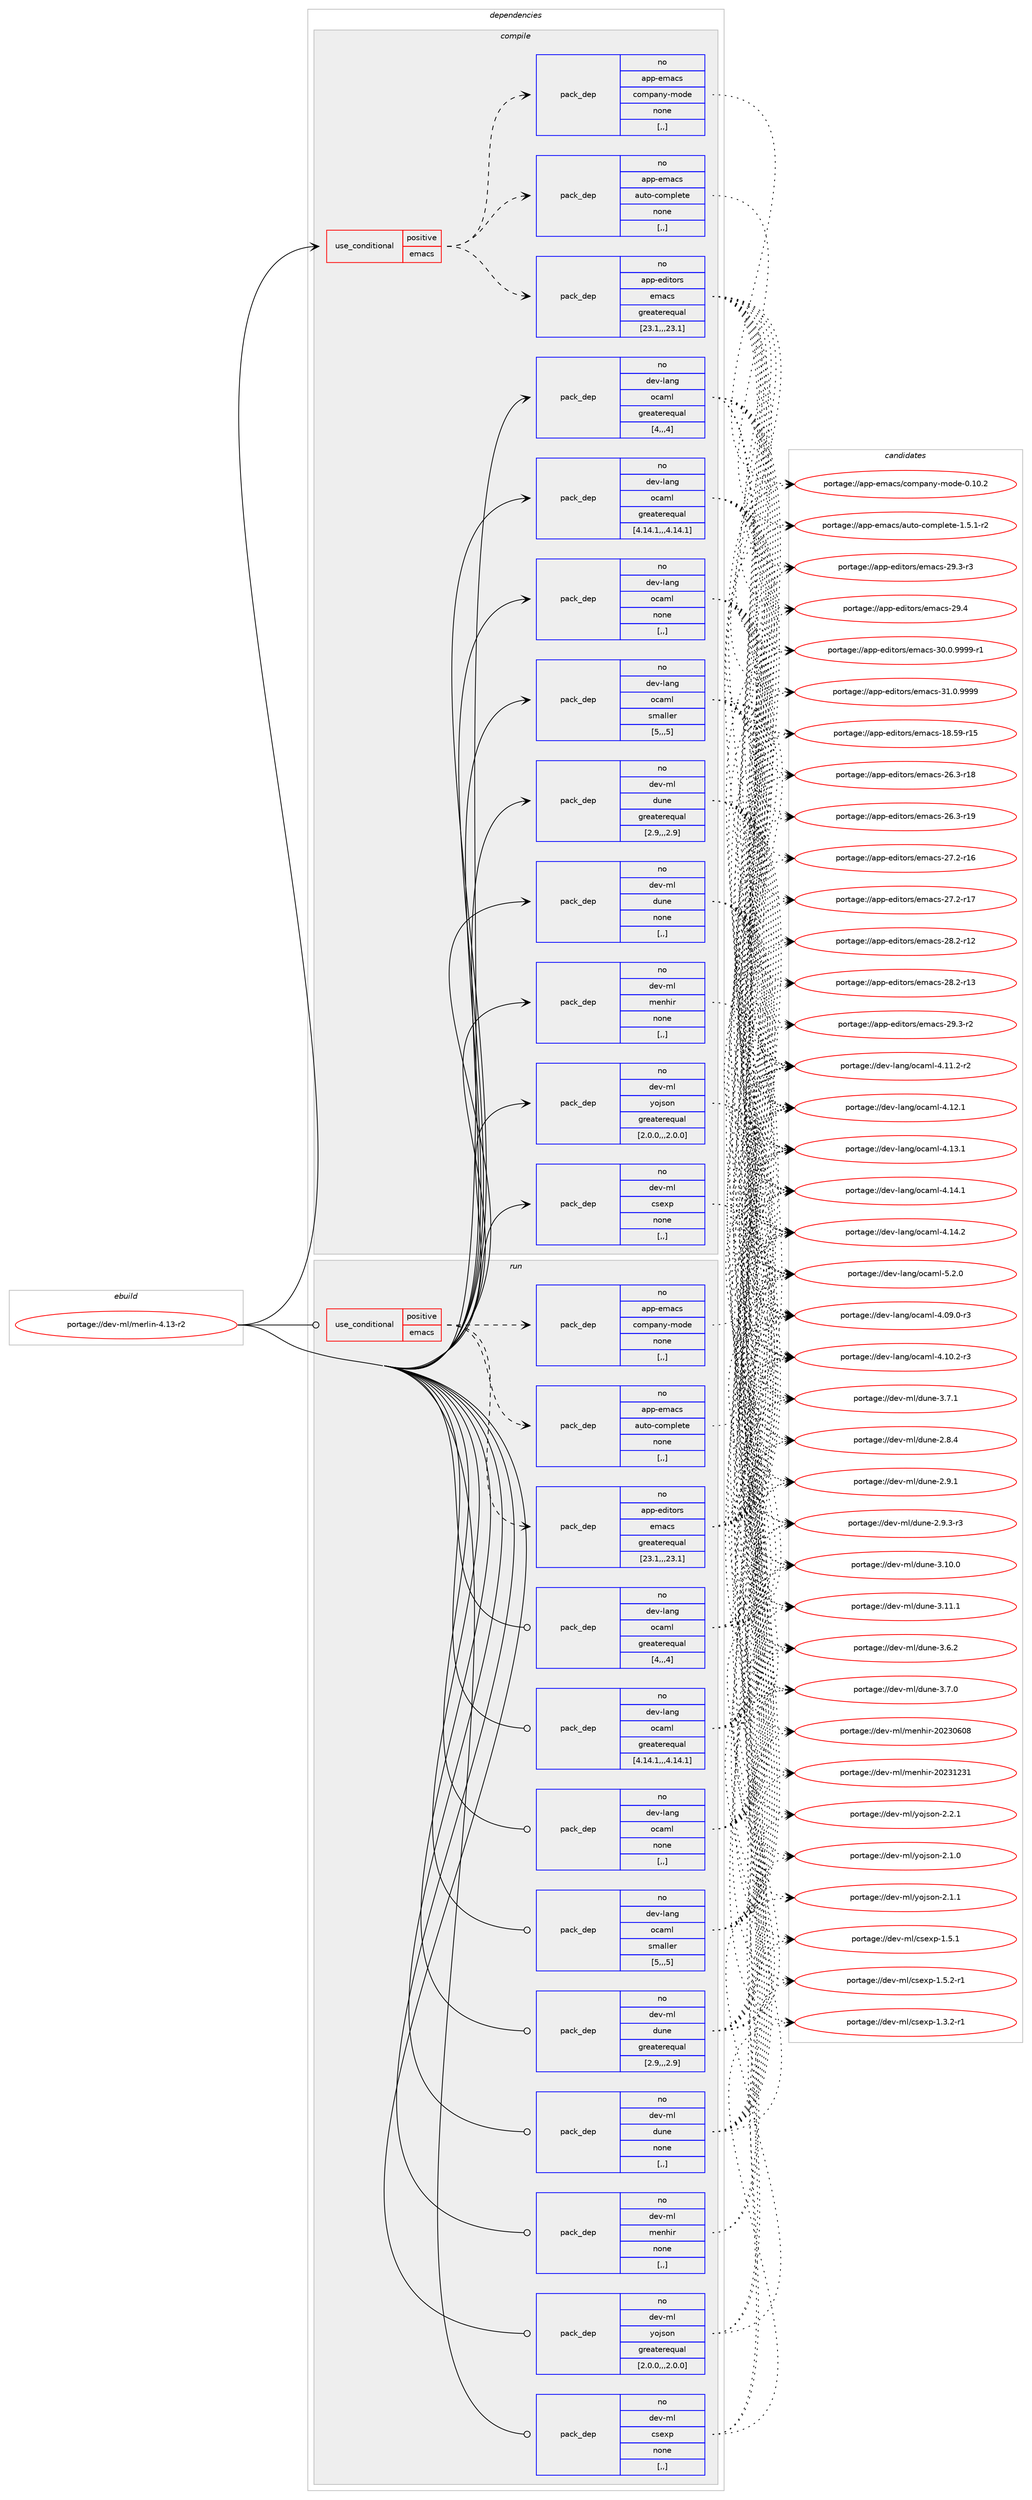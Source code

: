 digraph prolog {

# *************
# Graph options
# *************

newrank=true;
concentrate=true;
compound=true;
graph [rankdir=LR,fontname=Helvetica,fontsize=10,ranksep=1.5];#, ranksep=2.5, nodesep=0.2];
edge  [arrowhead=vee];
node  [fontname=Helvetica,fontsize=10];

# **********
# The ebuild
# **********

subgraph cluster_leftcol {
color=gray;
rank=same;
label=<<i>ebuild</i>>;
id [label="portage://dev-ml/merlin-4.13-r2", color=red, width=4, href="../dev-ml/merlin-4.13-r2.svg"];
}

# ****************
# The dependencies
# ****************

subgraph cluster_midcol {
color=gray;
label=<<i>dependencies</i>>;
subgraph cluster_compile {
fillcolor="#eeeeee";
style=filled;
label=<<i>compile</i>>;
subgraph cond28823 {
dependency117676 [label=<<TABLE BORDER="0" CELLBORDER="1" CELLSPACING="0" CELLPADDING="4"><TR><TD ROWSPAN="3" CELLPADDING="10">use_conditional</TD></TR><TR><TD>positive</TD></TR><TR><TD>emacs</TD></TR></TABLE>>, shape=none, color=red];
subgraph pack87687 {
dependency117677 [label=<<TABLE BORDER="0" CELLBORDER="1" CELLSPACING="0" CELLPADDING="4" WIDTH="220"><TR><TD ROWSPAN="6" CELLPADDING="30">pack_dep</TD></TR><TR><TD WIDTH="110">no</TD></TR><TR><TD>app-editors</TD></TR><TR><TD>emacs</TD></TR><TR><TD>greaterequal</TD></TR><TR><TD>[23.1,,,23.1]</TD></TR></TABLE>>, shape=none, color=blue];
}
dependency117676:e -> dependency117677:w [weight=20,style="dashed",arrowhead="vee"];
subgraph pack87688 {
dependency117678 [label=<<TABLE BORDER="0" CELLBORDER="1" CELLSPACING="0" CELLPADDING="4" WIDTH="220"><TR><TD ROWSPAN="6" CELLPADDING="30">pack_dep</TD></TR><TR><TD WIDTH="110">no</TD></TR><TR><TD>app-emacs</TD></TR><TR><TD>auto-complete</TD></TR><TR><TD>none</TD></TR><TR><TD>[,,]</TD></TR></TABLE>>, shape=none, color=blue];
}
dependency117676:e -> dependency117678:w [weight=20,style="dashed",arrowhead="vee"];
subgraph pack87689 {
dependency117679 [label=<<TABLE BORDER="0" CELLBORDER="1" CELLSPACING="0" CELLPADDING="4" WIDTH="220"><TR><TD ROWSPAN="6" CELLPADDING="30">pack_dep</TD></TR><TR><TD WIDTH="110">no</TD></TR><TR><TD>app-emacs</TD></TR><TR><TD>company-mode</TD></TR><TR><TD>none</TD></TR><TR><TD>[,,]</TD></TR></TABLE>>, shape=none, color=blue];
}
dependency117676:e -> dependency117679:w [weight=20,style="dashed",arrowhead="vee"];
}
id:e -> dependency117676:w [weight=20,style="solid",arrowhead="vee"];
subgraph pack87690 {
dependency117680 [label=<<TABLE BORDER="0" CELLBORDER="1" CELLSPACING="0" CELLPADDING="4" WIDTH="220"><TR><TD ROWSPAN="6" CELLPADDING="30">pack_dep</TD></TR><TR><TD WIDTH="110">no</TD></TR><TR><TD>dev-lang</TD></TR><TR><TD>ocaml</TD></TR><TR><TD>greaterequal</TD></TR><TR><TD>[4,,,4]</TD></TR></TABLE>>, shape=none, color=blue];
}
id:e -> dependency117680:w [weight=20,style="solid",arrowhead="vee"];
subgraph pack87691 {
dependency117681 [label=<<TABLE BORDER="0" CELLBORDER="1" CELLSPACING="0" CELLPADDING="4" WIDTH="220"><TR><TD ROWSPAN="6" CELLPADDING="30">pack_dep</TD></TR><TR><TD WIDTH="110">no</TD></TR><TR><TD>dev-lang</TD></TR><TR><TD>ocaml</TD></TR><TR><TD>greaterequal</TD></TR><TR><TD>[4.14.1,,,4.14.1]</TD></TR></TABLE>>, shape=none, color=blue];
}
id:e -> dependency117681:w [weight=20,style="solid",arrowhead="vee"];
subgraph pack87692 {
dependency117682 [label=<<TABLE BORDER="0" CELLBORDER="1" CELLSPACING="0" CELLPADDING="4" WIDTH="220"><TR><TD ROWSPAN="6" CELLPADDING="30">pack_dep</TD></TR><TR><TD WIDTH="110">no</TD></TR><TR><TD>dev-lang</TD></TR><TR><TD>ocaml</TD></TR><TR><TD>none</TD></TR><TR><TD>[,,]</TD></TR></TABLE>>, shape=none, color=blue];
}
id:e -> dependency117682:w [weight=20,style="solid",arrowhead="vee"];
subgraph pack87693 {
dependency117683 [label=<<TABLE BORDER="0" CELLBORDER="1" CELLSPACING="0" CELLPADDING="4" WIDTH="220"><TR><TD ROWSPAN="6" CELLPADDING="30">pack_dep</TD></TR><TR><TD WIDTH="110">no</TD></TR><TR><TD>dev-lang</TD></TR><TR><TD>ocaml</TD></TR><TR><TD>smaller</TD></TR><TR><TD>[5,,,5]</TD></TR></TABLE>>, shape=none, color=blue];
}
id:e -> dependency117683:w [weight=20,style="solid",arrowhead="vee"];
subgraph pack87694 {
dependency117684 [label=<<TABLE BORDER="0" CELLBORDER="1" CELLSPACING="0" CELLPADDING="4" WIDTH="220"><TR><TD ROWSPAN="6" CELLPADDING="30">pack_dep</TD></TR><TR><TD WIDTH="110">no</TD></TR><TR><TD>dev-ml</TD></TR><TR><TD>csexp</TD></TR><TR><TD>none</TD></TR><TR><TD>[,,]</TD></TR></TABLE>>, shape=none, color=blue];
}
id:e -> dependency117684:w [weight=20,style="solid",arrowhead="vee"];
subgraph pack87695 {
dependency117685 [label=<<TABLE BORDER="0" CELLBORDER="1" CELLSPACING="0" CELLPADDING="4" WIDTH="220"><TR><TD ROWSPAN="6" CELLPADDING="30">pack_dep</TD></TR><TR><TD WIDTH="110">no</TD></TR><TR><TD>dev-ml</TD></TR><TR><TD>dune</TD></TR><TR><TD>greaterequal</TD></TR><TR><TD>[2.9,,,2.9]</TD></TR></TABLE>>, shape=none, color=blue];
}
id:e -> dependency117685:w [weight=20,style="solid",arrowhead="vee"];
subgraph pack87696 {
dependency117686 [label=<<TABLE BORDER="0" CELLBORDER="1" CELLSPACING="0" CELLPADDING="4" WIDTH="220"><TR><TD ROWSPAN="6" CELLPADDING="30">pack_dep</TD></TR><TR><TD WIDTH="110">no</TD></TR><TR><TD>dev-ml</TD></TR><TR><TD>dune</TD></TR><TR><TD>none</TD></TR><TR><TD>[,,]</TD></TR></TABLE>>, shape=none, color=blue];
}
id:e -> dependency117686:w [weight=20,style="solid",arrowhead="vee"];
subgraph pack87697 {
dependency117687 [label=<<TABLE BORDER="0" CELLBORDER="1" CELLSPACING="0" CELLPADDING="4" WIDTH="220"><TR><TD ROWSPAN="6" CELLPADDING="30">pack_dep</TD></TR><TR><TD WIDTH="110">no</TD></TR><TR><TD>dev-ml</TD></TR><TR><TD>menhir</TD></TR><TR><TD>none</TD></TR><TR><TD>[,,]</TD></TR></TABLE>>, shape=none, color=blue];
}
id:e -> dependency117687:w [weight=20,style="solid",arrowhead="vee"];
subgraph pack87698 {
dependency117688 [label=<<TABLE BORDER="0" CELLBORDER="1" CELLSPACING="0" CELLPADDING="4" WIDTH="220"><TR><TD ROWSPAN="6" CELLPADDING="30">pack_dep</TD></TR><TR><TD WIDTH="110">no</TD></TR><TR><TD>dev-ml</TD></TR><TR><TD>yojson</TD></TR><TR><TD>greaterequal</TD></TR><TR><TD>[2.0.0,,,2.0.0]</TD></TR></TABLE>>, shape=none, color=blue];
}
id:e -> dependency117688:w [weight=20,style="solid",arrowhead="vee"];
}
subgraph cluster_compileandrun {
fillcolor="#eeeeee";
style=filled;
label=<<i>compile and run</i>>;
}
subgraph cluster_run {
fillcolor="#eeeeee";
style=filled;
label=<<i>run</i>>;
subgraph cond28824 {
dependency117689 [label=<<TABLE BORDER="0" CELLBORDER="1" CELLSPACING="0" CELLPADDING="4"><TR><TD ROWSPAN="3" CELLPADDING="10">use_conditional</TD></TR><TR><TD>positive</TD></TR><TR><TD>emacs</TD></TR></TABLE>>, shape=none, color=red];
subgraph pack87699 {
dependency117690 [label=<<TABLE BORDER="0" CELLBORDER="1" CELLSPACING="0" CELLPADDING="4" WIDTH="220"><TR><TD ROWSPAN="6" CELLPADDING="30">pack_dep</TD></TR><TR><TD WIDTH="110">no</TD></TR><TR><TD>app-editors</TD></TR><TR><TD>emacs</TD></TR><TR><TD>greaterequal</TD></TR><TR><TD>[23.1,,,23.1]</TD></TR></TABLE>>, shape=none, color=blue];
}
dependency117689:e -> dependency117690:w [weight=20,style="dashed",arrowhead="vee"];
subgraph pack87700 {
dependency117691 [label=<<TABLE BORDER="0" CELLBORDER="1" CELLSPACING="0" CELLPADDING="4" WIDTH="220"><TR><TD ROWSPAN="6" CELLPADDING="30">pack_dep</TD></TR><TR><TD WIDTH="110">no</TD></TR><TR><TD>app-emacs</TD></TR><TR><TD>auto-complete</TD></TR><TR><TD>none</TD></TR><TR><TD>[,,]</TD></TR></TABLE>>, shape=none, color=blue];
}
dependency117689:e -> dependency117691:w [weight=20,style="dashed",arrowhead="vee"];
subgraph pack87701 {
dependency117692 [label=<<TABLE BORDER="0" CELLBORDER="1" CELLSPACING="0" CELLPADDING="4" WIDTH="220"><TR><TD ROWSPAN="6" CELLPADDING="30">pack_dep</TD></TR><TR><TD WIDTH="110">no</TD></TR><TR><TD>app-emacs</TD></TR><TR><TD>company-mode</TD></TR><TR><TD>none</TD></TR><TR><TD>[,,]</TD></TR></TABLE>>, shape=none, color=blue];
}
dependency117689:e -> dependency117692:w [weight=20,style="dashed",arrowhead="vee"];
}
id:e -> dependency117689:w [weight=20,style="solid",arrowhead="odot"];
subgraph pack87702 {
dependency117693 [label=<<TABLE BORDER="0" CELLBORDER="1" CELLSPACING="0" CELLPADDING="4" WIDTH="220"><TR><TD ROWSPAN="6" CELLPADDING="30">pack_dep</TD></TR><TR><TD WIDTH="110">no</TD></TR><TR><TD>dev-lang</TD></TR><TR><TD>ocaml</TD></TR><TR><TD>greaterequal</TD></TR><TR><TD>[4,,,4]</TD></TR></TABLE>>, shape=none, color=blue];
}
id:e -> dependency117693:w [weight=20,style="solid",arrowhead="odot"];
subgraph pack87703 {
dependency117694 [label=<<TABLE BORDER="0" CELLBORDER="1" CELLSPACING="0" CELLPADDING="4" WIDTH="220"><TR><TD ROWSPAN="6" CELLPADDING="30">pack_dep</TD></TR><TR><TD WIDTH="110">no</TD></TR><TR><TD>dev-lang</TD></TR><TR><TD>ocaml</TD></TR><TR><TD>greaterequal</TD></TR><TR><TD>[4.14.1,,,4.14.1]</TD></TR></TABLE>>, shape=none, color=blue];
}
id:e -> dependency117694:w [weight=20,style="solid",arrowhead="odot"];
subgraph pack87704 {
dependency117695 [label=<<TABLE BORDER="0" CELLBORDER="1" CELLSPACING="0" CELLPADDING="4" WIDTH="220"><TR><TD ROWSPAN="6" CELLPADDING="30">pack_dep</TD></TR><TR><TD WIDTH="110">no</TD></TR><TR><TD>dev-lang</TD></TR><TR><TD>ocaml</TD></TR><TR><TD>none</TD></TR><TR><TD>[,,]</TD></TR></TABLE>>, shape=none, color=blue];
}
id:e -> dependency117695:w [weight=20,style="solid",arrowhead="odot"];
subgraph pack87705 {
dependency117696 [label=<<TABLE BORDER="0" CELLBORDER="1" CELLSPACING="0" CELLPADDING="4" WIDTH="220"><TR><TD ROWSPAN="6" CELLPADDING="30">pack_dep</TD></TR><TR><TD WIDTH="110">no</TD></TR><TR><TD>dev-lang</TD></TR><TR><TD>ocaml</TD></TR><TR><TD>smaller</TD></TR><TR><TD>[5,,,5]</TD></TR></TABLE>>, shape=none, color=blue];
}
id:e -> dependency117696:w [weight=20,style="solid",arrowhead="odot"];
subgraph pack87706 {
dependency117697 [label=<<TABLE BORDER="0" CELLBORDER="1" CELLSPACING="0" CELLPADDING="4" WIDTH="220"><TR><TD ROWSPAN="6" CELLPADDING="30">pack_dep</TD></TR><TR><TD WIDTH="110">no</TD></TR><TR><TD>dev-ml</TD></TR><TR><TD>csexp</TD></TR><TR><TD>none</TD></TR><TR><TD>[,,]</TD></TR></TABLE>>, shape=none, color=blue];
}
id:e -> dependency117697:w [weight=20,style="solid",arrowhead="odot"];
subgraph pack87707 {
dependency117698 [label=<<TABLE BORDER="0" CELLBORDER="1" CELLSPACING="0" CELLPADDING="4" WIDTH="220"><TR><TD ROWSPAN="6" CELLPADDING="30">pack_dep</TD></TR><TR><TD WIDTH="110">no</TD></TR><TR><TD>dev-ml</TD></TR><TR><TD>dune</TD></TR><TR><TD>greaterequal</TD></TR><TR><TD>[2.9,,,2.9]</TD></TR></TABLE>>, shape=none, color=blue];
}
id:e -> dependency117698:w [weight=20,style="solid",arrowhead="odot"];
subgraph pack87708 {
dependency117699 [label=<<TABLE BORDER="0" CELLBORDER="1" CELLSPACING="0" CELLPADDING="4" WIDTH="220"><TR><TD ROWSPAN="6" CELLPADDING="30">pack_dep</TD></TR><TR><TD WIDTH="110">no</TD></TR><TR><TD>dev-ml</TD></TR><TR><TD>dune</TD></TR><TR><TD>none</TD></TR><TR><TD>[,,]</TD></TR></TABLE>>, shape=none, color=blue];
}
id:e -> dependency117699:w [weight=20,style="solid",arrowhead="odot"];
subgraph pack87709 {
dependency117700 [label=<<TABLE BORDER="0" CELLBORDER="1" CELLSPACING="0" CELLPADDING="4" WIDTH="220"><TR><TD ROWSPAN="6" CELLPADDING="30">pack_dep</TD></TR><TR><TD WIDTH="110">no</TD></TR><TR><TD>dev-ml</TD></TR><TR><TD>menhir</TD></TR><TR><TD>none</TD></TR><TR><TD>[,,]</TD></TR></TABLE>>, shape=none, color=blue];
}
id:e -> dependency117700:w [weight=20,style="solid",arrowhead="odot"];
subgraph pack87710 {
dependency117701 [label=<<TABLE BORDER="0" CELLBORDER="1" CELLSPACING="0" CELLPADDING="4" WIDTH="220"><TR><TD ROWSPAN="6" CELLPADDING="30">pack_dep</TD></TR><TR><TD WIDTH="110">no</TD></TR><TR><TD>dev-ml</TD></TR><TR><TD>yojson</TD></TR><TR><TD>greaterequal</TD></TR><TR><TD>[2.0.0,,,2.0.0]</TD></TR></TABLE>>, shape=none, color=blue];
}
id:e -> dependency117701:w [weight=20,style="solid",arrowhead="odot"];
}
}

# **************
# The candidates
# **************

subgraph cluster_choices {
rank=same;
color=gray;
label=<<i>candidates</i>>;

subgraph choice87687 {
color=black;
nodesep=1;
choice9711211245101100105116111114115471011099799115454956465357451144953 [label="portage://app-editors/emacs-18.59-r15", color=red, width=4,href="../app-editors/emacs-18.59-r15.svg"];
choice97112112451011001051161111141154710110997991154550544651451144956 [label="portage://app-editors/emacs-26.3-r18", color=red, width=4,href="../app-editors/emacs-26.3-r18.svg"];
choice97112112451011001051161111141154710110997991154550544651451144957 [label="portage://app-editors/emacs-26.3-r19", color=red, width=4,href="../app-editors/emacs-26.3-r19.svg"];
choice97112112451011001051161111141154710110997991154550554650451144954 [label="portage://app-editors/emacs-27.2-r16", color=red, width=4,href="../app-editors/emacs-27.2-r16.svg"];
choice97112112451011001051161111141154710110997991154550554650451144955 [label="portage://app-editors/emacs-27.2-r17", color=red, width=4,href="../app-editors/emacs-27.2-r17.svg"];
choice97112112451011001051161111141154710110997991154550564650451144950 [label="portage://app-editors/emacs-28.2-r12", color=red, width=4,href="../app-editors/emacs-28.2-r12.svg"];
choice97112112451011001051161111141154710110997991154550564650451144951 [label="portage://app-editors/emacs-28.2-r13", color=red, width=4,href="../app-editors/emacs-28.2-r13.svg"];
choice971121124510110010511611111411547101109979911545505746514511450 [label="portage://app-editors/emacs-29.3-r2", color=red, width=4,href="../app-editors/emacs-29.3-r2.svg"];
choice971121124510110010511611111411547101109979911545505746514511451 [label="portage://app-editors/emacs-29.3-r3", color=red, width=4,href="../app-editors/emacs-29.3-r3.svg"];
choice97112112451011001051161111141154710110997991154550574652 [label="portage://app-editors/emacs-29.4", color=red, width=4,href="../app-editors/emacs-29.4.svg"];
choice9711211245101100105116111114115471011099799115455148464846575757574511449 [label="portage://app-editors/emacs-30.0.9999-r1", color=red, width=4,href="../app-editors/emacs-30.0.9999-r1.svg"];
choice971121124510110010511611111411547101109979911545514946484657575757 [label="portage://app-editors/emacs-31.0.9999", color=red, width=4,href="../app-editors/emacs-31.0.9999.svg"];
dependency117677:e -> choice9711211245101100105116111114115471011099799115454956465357451144953:w [style=dotted,weight="100"];
dependency117677:e -> choice97112112451011001051161111141154710110997991154550544651451144956:w [style=dotted,weight="100"];
dependency117677:e -> choice97112112451011001051161111141154710110997991154550544651451144957:w [style=dotted,weight="100"];
dependency117677:e -> choice97112112451011001051161111141154710110997991154550554650451144954:w [style=dotted,weight="100"];
dependency117677:e -> choice97112112451011001051161111141154710110997991154550554650451144955:w [style=dotted,weight="100"];
dependency117677:e -> choice97112112451011001051161111141154710110997991154550564650451144950:w [style=dotted,weight="100"];
dependency117677:e -> choice97112112451011001051161111141154710110997991154550564650451144951:w [style=dotted,weight="100"];
dependency117677:e -> choice971121124510110010511611111411547101109979911545505746514511450:w [style=dotted,weight="100"];
dependency117677:e -> choice971121124510110010511611111411547101109979911545505746514511451:w [style=dotted,weight="100"];
dependency117677:e -> choice97112112451011001051161111141154710110997991154550574652:w [style=dotted,weight="100"];
dependency117677:e -> choice9711211245101100105116111114115471011099799115455148464846575757574511449:w [style=dotted,weight="100"];
dependency117677:e -> choice971121124510110010511611111411547101109979911545514946484657575757:w [style=dotted,weight="100"];
}
subgraph choice87688 {
color=black;
nodesep=1;
choice97112112451011099799115479711711611145991111091121081011161014549465346494511450 [label="portage://app-emacs/auto-complete-1.5.1-r2", color=red, width=4,href="../app-emacs/auto-complete-1.5.1-r2.svg"];
dependency117678:e -> choice97112112451011099799115479711711611145991111091121081011161014549465346494511450:w [style=dotted,weight="100"];
}
subgraph choice87689 {
color=black;
nodesep=1;
choice971121124510110997991154799111109112971101214510911110010145484649484650 [label="portage://app-emacs/company-mode-0.10.2", color=red, width=4,href="../app-emacs/company-mode-0.10.2.svg"];
dependency117679:e -> choice971121124510110997991154799111109112971101214510911110010145484649484650:w [style=dotted,weight="100"];
}
subgraph choice87690 {
color=black;
nodesep=1;
choice1001011184510897110103471119997109108455246485746484511451 [label="portage://dev-lang/ocaml-4.09.0-r3", color=red, width=4,href="../dev-lang/ocaml-4.09.0-r3.svg"];
choice1001011184510897110103471119997109108455246494846504511451 [label="portage://dev-lang/ocaml-4.10.2-r3", color=red, width=4,href="../dev-lang/ocaml-4.10.2-r3.svg"];
choice1001011184510897110103471119997109108455246494946504511450 [label="portage://dev-lang/ocaml-4.11.2-r2", color=red, width=4,href="../dev-lang/ocaml-4.11.2-r2.svg"];
choice100101118451089711010347111999710910845524649504649 [label="portage://dev-lang/ocaml-4.12.1", color=red, width=4,href="../dev-lang/ocaml-4.12.1.svg"];
choice100101118451089711010347111999710910845524649514649 [label="portage://dev-lang/ocaml-4.13.1", color=red, width=4,href="../dev-lang/ocaml-4.13.1.svg"];
choice100101118451089711010347111999710910845524649524649 [label="portage://dev-lang/ocaml-4.14.1", color=red, width=4,href="../dev-lang/ocaml-4.14.1.svg"];
choice100101118451089711010347111999710910845524649524650 [label="portage://dev-lang/ocaml-4.14.2", color=red, width=4,href="../dev-lang/ocaml-4.14.2.svg"];
choice1001011184510897110103471119997109108455346504648 [label="portage://dev-lang/ocaml-5.2.0", color=red, width=4,href="../dev-lang/ocaml-5.2.0.svg"];
dependency117680:e -> choice1001011184510897110103471119997109108455246485746484511451:w [style=dotted,weight="100"];
dependency117680:e -> choice1001011184510897110103471119997109108455246494846504511451:w [style=dotted,weight="100"];
dependency117680:e -> choice1001011184510897110103471119997109108455246494946504511450:w [style=dotted,weight="100"];
dependency117680:e -> choice100101118451089711010347111999710910845524649504649:w [style=dotted,weight="100"];
dependency117680:e -> choice100101118451089711010347111999710910845524649514649:w [style=dotted,weight="100"];
dependency117680:e -> choice100101118451089711010347111999710910845524649524649:w [style=dotted,weight="100"];
dependency117680:e -> choice100101118451089711010347111999710910845524649524650:w [style=dotted,weight="100"];
dependency117680:e -> choice1001011184510897110103471119997109108455346504648:w [style=dotted,weight="100"];
}
subgraph choice87691 {
color=black;
nodesep=1;
choice1001011184510897110103471119997109108455246485746484511451 [label="portage://dev-lang/ocaml-4.09.0-r3", color=red, width=4,href="../dev-lang/ocaml-4.09.0-r3.svg"];
choice1001011184510897110103471119997109108455246494846504511451 [label="portage://dev-lang/ocaml-4.10.2-r3", color=red, width=4,href="../dev-lang/ocaml-4.10.2-r3.svg"];
choice1001011184510897110103471119997109108455246494946504511450 [label="portage://dev-lang/ocaml-4.11.2-r2", color=red, width=4,href="../dev-lang/ocaml-4.11.2-r2.svg"];
choice100101118451089711010347111999710910845524649504649 [label="portage://dev-lang/ocaml-4.12.1", color=red, width=4,href="../dev-lang/ocaml-4.12.1.svg"];
choice100101118451089711010347111999710910845524649514649 [label="portage://dev-lang/ocaml-4.13.1", color=red, width=4,href="../dev-lang/ocaml-4.13.1.svg"];
choice100101118451089711010347111999710910845524649524649 [label="portage://dev-lang/ocaml-4.14.1", color=red, width=4,href="../dev-lang/ocaml-4.14.1.svg"];
choice100101118451089711010347111999710910845524649524650 [label="portage://dev-lang/ocaml-4.14.2", color=red, width=4,href="../dev-lang/ocaml-4.14.2.svg"];
choice1001011184510897110103471119997109108455346504648 [label="portage://dev-lang/ocaml-5.2.0", color=red, width=4,href="../dev-lang/ocaml-5.2.0.svg"];
dependency117681:e -> choice1001011184510897110103471119997109108455246485746484511451:w [style=dotted,weight="100"];
dependency117681:e -> choice1001011184510897110103471119997109108455246494846504511451:w [style=dotted,weight="100"];
dependency117681:e -> choice1001011184510897110103471119997109108455246494946504511450:w [style=dotted,weight="100"];
dependency117681:e -> choice100101118451089711010347111999710910845524649504649:w [style=dotted,weight="100"];
dependency117681:e -> choice100101118451089711010347111999710910845524649514649:w [style=dotted,weight="100"];
dependency117681:e -> choice100101118451089711010347111999710910845524649524649:w [style=dotted,weight="100"];
dependency117681:e -> choice100101118451089711010347111999710910845524649524650:w [style=dotted,weight="100"];
dependency117681:e -> choice1001011184510897110103471119997109108455346504648:w [style=dotted,weight="100"];
}
subgraph choice87692 {
color=black;
nodesep=1;
choice1001011184510897110103471119997109108455246485746484511451 [label="portage://dev-lang/ocaml-4.09.0-r3", color=red, width=4,href="../dev-lang/ocaml-4.09.0-r3.svg"];
choice1001011184510897110103471119997109108455246494846504511451 [label="portage://dev-lang/ocaml-4.10.2-r3", color=red, width=4,href="../dev-lang/ocaml-4.10.2-r3.svg"];
choice1001011184510897110103471119997109108455246494946504511450 [label="portage://dev-lang/ocaml-4.11.2-r2", color=red, width=4,href="../dev-lang/ocaml-4.11.2-r2.svg"];
choice100101118451089711010347111999710910845524649504649 [label="portage://dev-lang/ocaml-4.12.1", color=red, width=4,href="../dev-lang/ocaml-4.12.1.svg"];
choice100101118451089711010347111999710910845524649514649 [label="portage://dev-lang/ocaml-4.13.1", color=red, width=4,href="../dev-lang/ocaml-4.13.1.svg"];
choice100101118451089711010347111999710910845524649524649 [label="portage://dev-lang/ocaml-4.14.1", color=red, width=4,href="../dev-lang/ocaml-4.14.1.svg"];
choice100101118451089711010347111999710910845524649524650 [label="portage://dev-lang/ocaml-4.14.2", color=red, width=4,href="../dev-lang/ocaml-4.14.2.svg"];
choice1001011184510897110103471119997109108455346504648 [label="portage://dev-lang/ocaml-5.2.0", color=red, width=4,href="../dev-lang/ocaml-5.2.0.svg"];
dependency117682:e -> choice1001011184510897110103471119997109108455246485746484511451:w [style=dotted,weight="100"];
dependency117682:e -> choice1001011184510897110103471119997109108455246494846504511451:w [style=dotted,weight="100"];
dependency117682:e -> choice1001011184510897110103471119997109108455246494946504511450:w [style=dotted,weight="100"];
dependency117682:e -> choice100101118451089711010347111999710910845524649504649:w [style=dotted,weight="100"];
dependency117682:e -> choice100101118451089711010347111999710910845524649514649:w [style=dotted,weight="100"];
dependency117682:e -> choice100101118451089711010347111999710910845524649524649:w [style=dotted,weight="100"];
dependency117682:e -> choice100101118451089711010347111999710910845524649524650:w [style=dotted,weight="100"];
dependency117682:e -> choice1001011184510897110103471119997109108455346504648:w [style=dotted,weight="100"];
}
subgraph choice87693 {
color=black;
nodesep=1;
choice1001011184510897110103471119997109108455246485746484511451 [label="portage://dev-lang/ocaml-4.09.0-r3", color=red, width=4,href="../dev-lang/ocaml-4.09.0-r3.svg"];
choice1001011184510897110103471119997109108455246494846504511451 [label="portage://dev-lang/ocaml-4.10.2-r3", color=red, width=4,href="../dev-lang/ocaml-4.10.2-r3.svg"];
choice1001011184510897110103471119997109108455246494946504511450 [label="portage://dev-lang/ocaml-4.11.2-r2", color=red, width=4,href="../dev-lang/ocaml-4.11.2-r2.svg"];
choice100101118451089711010347111999710910845524649504649 [label="portage://dev-lang/ocaml-4.12.1", color=red, width=4,href="../dev-lang/ocaml-4.12.1.svg"];
choice100101118451089711010347111999710910845524649514649 [label="portage://dev-lang/ocaml-4.13.1", color=red, width=4,href="../dev-lang/ocaml-4.13.1.svg"];
choice100101118451089711010347111999710910845524649524649 [label="portage://dev-lang/ocaml-4.14.1", color=red, width=4,href="../dev-lang/ocaml-4.14.1.svg"];
choice100101118451089711010347111999710910845524649524650 [label="portage://dev-lang/ocaml-4.14.2", color=red, width=4,href="../dev-lang/ocaml-4.14.2.svg"];
choice1001011184510897110103471119997109108455346504648 [label="portage://dev-lang/ocaml-5.2.0", color=red, width=4,href="../dev-lang/ocaml-5.2.0.svg"];
dependency117683:e -> choice1001011184510897110103471119997109108455246485746484511451:w [style=dotted,weight="100"];
dependency117683:e -> choice1001011184510897110103471119997109108455246494846504511451:w [style=dotted,weight="100"];
dependency117683:e -> choice1001011184510897110103471119997109108455246494946504511450:w [style=dotted,weight="100"];
dependency117683:e -> choice100101118451089711010347111999710910845524649504649:w [style=dotted,weight="100"];
dependency117683:e -> choice100101118451089711010347111999710910845524649514649:w [style=dotted,weight="100"];
dependency117683:e -> choice100101118451089711010347111999710910845524649524649:w [style=dotted,weight="100"];
dependency117683:e -> choice100101118451089711010347111999710910845524649524650:w [style=dotted,weight="100"];
dependency117683:e -> choice1001011184510897110103471119997109108455346504648:w [style=dotted,weight="100"];
}
subgraph choice87694 {
color=black;
nodesep=1;
choice1001011184510910847991151011201124549465146504511449 [label="portage://dev-ml/csexp-1.3.2-r1", color=red, width=4,href="../dev-ml/csexp-1.3.2-r1.svg"];
choice100101118451091084799115101120112454946534649 [label="portage://dev-ml/csexp-1.5.1", color=red, width=4,href="../dev-ml/csexp-1.5.1.svg"];
choice1001011184510910847991151011201124549465346504511449 [label="portage://dev-ml/csexp-1.5.2-r1", color=red, width=4,href="../dev-ml/csexp-1.5.2-r1.svg"];
dependency117684:e -> choice1001011184510910847991151011201124549465146504511449:w [style=dotted,weight="100"];
dependency117684:e -> choice100101118451091084799115101120112454946534649:w [style=dotted,weight="100"];
dependency117684:e -> choice1001011184510910847991151011201124549465346504511449:w [style=dotted,weight="100"];
}
subgraph choice87695 {
color=black;
nodesep=1;
choice1001011184510910847100117110101455046564652 [label="portage://dev-ml/dune-2.8.4", color=red, width=4,href="../dev-ml/dune-2.8.4.svg"];
choice1001011184510910847100117110101455046574649 [label="portage://dev-ml/dune-2.9.1", color=red, width=4,href="../dev-ml/dune-2.9.1.svg"];
choice10010111845109108471001171101014550465746514511451 [label="portage://dev-ml/dune-2.9.3-r3", color=red, width=4,href="../dev-ml/dune-2.9.3-r3.svg"];
choice100101118451091084710011711010145514649484648 [label="portage://dev-ml/dune-3.10.0", color=red, width=4,href="../dev-ml/dune-3.10.0.svg"];
choice100101118451091084710011711010145514649494649 [label="portage://dev-ml/dune-3.11.1", color=red, width=4,href="../dev-ml/dune-3.11.1.svg"];
choice1001011184510910847100117110101455146544650 [label="portage://dev-ml/dune-3.6.2", color=red, width=4,href="../dev-ml/dune-3.6.2.svg"];
choice1001011184510910847100117110101455146554648 [label="portage://dev-ml/dune-3.7.0", color=red, width=4,href="../dev-ml/dune-3.7.0.svg"];
choice1001011184510910847100117110101455146554649 [label="portage://dev-ml/dune-3.7.1", color=red, width=4,href="../dev-ml/dune-3.7.1.svg"];
dependency117685:e -> choice1001011184510910847100117110101455046564652:w [style=dotted,weight="100"];
dependency117685:e -> choice1001011184510910847100117110101455046574649:w [style=dotted,weight="100"];
dependency117685:e -> choice10010111845109108471001171101014550465746514511451:w [style=dotted,weight="100"];
dependency117685:e -> choice100101118451091084710011711010145514649484648:w [style=dotted,weight="100"];
dependency117685:e -> choice100101118451091084710011711010145514649494649:w [style=dotted,weight="100"];
dependency117685:e -> choice1001011184510910847100117110101455146544650:w [style=dotted,weight="100"];
dependency117685:e -> choice1001011184510910847100117110101455146554648:w [style=dotted,weight="100"];
dependency117685:e -> choice1001011184510910847100117110101455146554649:w [style=dotted,weight="100"];
}
subgraph choice87696 {
color=black;
nodesep=1;
choice1001011184510910847100117110101455046564652 [label="portage://dev-ml/dune-2.8.4", color=red, width=4,href="../dev-ml/dune-2.8.4.svg"];
choice1001011184510910847100117110101455046574649 [label="portage://dev-ml/dune-2.9.1", color=red, width=4,href="../dev-ml/dune-2.9.1.svg"];
choice10010111845109108471001171101014550465746514511451 [label="portage://dev-ml/dune-2.9.3-r3", color=red, width=4,href="../dev-ml/dune-2.9.3-r3.svg"];
choice100101118451091084710011711010145514649484648 [label="portage://dev-ml/dune-3.10.0", color=red, width=4,href="../dev-ml/dune-3.10.0.svg"];
choice100101118451091084710011711010145514649494649 [label="portage://dev-ml/dune-3.11.1", color=red, width=4,href="../dev-ml/dune-3.11.1.svg"];
choice1001011184510910847100117110101455146544650 [label="portage://dev-ml/dune-3.6.2", color=red, width=4,href="../dev-ml/dune-3.6.2.svg"];
choice1001011184510910847100117110101455146554648 [label="portage://dev-ml/dune-3.7.0", color=red, width=4,href="../dev-ml/dune-3.7.0.svg"];
choice1001011184510910847100117110101455146554649 [label="portage://dev-ml/dune-3.7.1", color=red, width=4,href="../dev-ml/dune-3.7.1.svg"];
dependency117686:e -> choice1001011184510910847100117110101455046564652:w [style=dotted,weight="100"];
dependency117686:e -> choice1001011184510910847100117110101455046574649:w [style=dotted,weight="100"];
dependency117686:e -> choice10010111845109108471001171101014550465746514511451:w [style=dotted,weight="100"];
dependency117686:e -> choice100101118451091084710011711010145514649484648:w [style=dotted,weight="100"];
dependency117686:e -> choice100101118451091084710011711010145514649494649:w [style=dotted,weight="100"];
dependency117686:e -> choice1001011184510910847100117110101455146544650:w [style=dotted,weight="100"];
dependency117686:e -> choice1001011184510910847100117110101455146554648:w [style=dotted,weight="100"];
dependency117686:e -> choice1001011184510910847100117110101455146554649:w [style=dotted,weight="100"];
}
subgraph choice87697 {
color=black;
nodesep=1;
choice1001011184510910847109101110104105114455048505148544856 [label="portage://dev-ml/menhir-20230608", color=red, width=4,href="../dev-ml/menhir-20230608.svg"];
choice1001011184510910847109101110104105114455048505149505149 [label="portage://dev-ml/menhir-20231231", color=red, width=4,href="../dev-ml/menhir-20231231.svg"];
dependency117687:e -> choice1001011184510910847109101110104105114455048505148544856:w [style=dotted,weight="100"];
dependency117687:e -> choice1001011184510910847109101110104105114455048505149505149:w [style=dotted,weight="100"];
}
subgraph choice87698 {
color=black;
nodesep=1;
choice1001011184510910847121111106115111110455046494648 [label="portage://dev-ml/yojson-2.1.0", color=red, width=4,href="../dev-ml/yojson-2.1.0.svg"];
choice1001011184510910847121111106115111110455046494649 [label="portage://dev-ml/yojson-2.1.1", color=red, width=4,href="../dev-ml/yojson-2.1.1.svg"];
choice1001011184510910847121111106115111110455046504649 [label="portage://dev-ml/yojson-2.2.1", color=red, width=4,href="../dev-ml/yojson-2.2.1.svg"];
dependency117688:e -> choice1001011184510910847121111106115111110455046494648:w [style=dotted,weight="100"];
dependency117688:e -> choice1001011184510910847121111106115111110455046494649:w [style=dotted,weight="100"];
dependency117688:e -> choice1001011184510910847121111106115111110455046504649:w [style=dotted,weight="100"];
}
subgraph choice87699 {
color=black;
nodesep=1;
choice9711211245101100105116111114115471011099799115454956465357451144953 [label="portage://app-editors/emacs-18.59-r15", color=red, width=4,href="../app-editors/emacs-18.59-r15.svg"];
choice97112112451011001051161111141154710110997991154550544651451144956 [label="portage://app-editors/emacs-26.3-r18", color=red, width=4,href="../app-editors/emacs-26.3-r18.svg"];
choice97112112451011001051161111141154710110997991154550544651451144957 [label="portage://app-editors/emacs-26.3-r19", color=red, width=4,href="../app-editors/emacs-26.3-r19.svg"];
choice97112112451011001051161111141154710110997991154550554650451144954 [label="portage://app-editors/emacs-27.2-r16", color=red, width=4,href="../app-editors/emacs-27.2-r16.svg"];
choice97112112451011001051161111141154710110997991154550554650451144955 [label="portage://app-editors/emacs-27.2-r17", color=red, width=4,href="../app-editors/emacs-27.2-r17.svg"];
choice97112112451011001051161111141154710110997991154550564650451144950 [label="portage://app-editors/emacs-28.2-r12", color=red, width=4,href="../app-editors/emacs-28.2-r12.svg"];
choice97112112451011001051161111141154710110997991154550564650451144951 [label="portage://app-editors/emacs-28.2-r13", color=red, width=4,href="../app-editors/emacs-28.2-r13.svg"];
choice971121124510110010511611111411547101109979911545505746514511450 [label="portage://app-editors/emacs-29.3-r2", color=red, width=4,href="../app-editors/emacs-29.3-r2.svg"];
choice971121124510110010511611111411547101109979911545505746514511451 [label="portage://app-editors/emacs-29.3-r3", color=red, width=4,href="../app-editors/emacs-29.3-r3.svg"];
choice97112112451011001051161111141154710110997991154550574652 [label="portage://app-editors/emacs-29.4", color=red, width=4,href="../app-editors/emacs-29.4.svg"];
choice9711211245101100105116111114115471011099799115455148464846575757574511449 [label="portage://app-editors/emacs-30.0.9999-r1", color=red, width=4,href="../app-editors/emacs-30.0.9999-r1.svg"];
choice971121124510110010511611111411547101109979911545514946484657575757 [label="portage://app-editors/emacs-31.0.9999", color=red, width=4,href="../app-editors/emacs-31.0.9999.svg"];
dependency117690:e -> choice9711211245101100105116111114115471011099799115454956465357451144953:w [style=dotted,weight="100"];
dependency117690:e -> choice97112112451011001051161111141154710110997991154550544651451144956:w [style=dotted,weight="100"];
dependency117690:e -> choice97112112451011001051161111141154710110997991154550544651451144957:w [style=dotted,weight="100"];
dependency117690:e -> choice97112112451011001051161111141154710110997991154550554650451144954:w [style=dotted,weight="100"];
dependency117690:e -> choice97112112451011001051161111141154710110997991154550554650451144955:w [style=dotted,weight="100"];
dependency117690:e -> choice97112112451011001051161111141154710110997991154550564650451144950:w [style=dotted,weight="100"];
dependency117690:e -> choice97112112451011001051161111141154710110997991154550564650451144951:w [style=dotted,weight="100"];
dependency117690:e -> choice971121124510110010511611111411547101109979911545505746514511450:w [style=dotted,weight="100"];
dependency117690:e -> choice971121124510110010511611111411547101109979911545505746514511451:w [style=dotted,weight="100"];
dependency117690:e -> choice97112112451011001051161111141154710110997991154550574652:w [style=dotted,weight="100"];
dependency117690:e -> choice9711211245101100105116111114115471011099799115455148464846575757574511449:w [style=dotted,weight="100"];
dependency117690:e -> choice971121124510110010511611111411547101109979911545514946484657575757:w [style=dotted,weight="100"];
}
subgraph choice87700 {
color=black;
nodesep=1;
choice97112112451011099799115479711711611145991111091121081011161014549465346494511450 [label="portage://app-emacs/auto-complete-1.5.1-r2", color=red, width=4,href="../app-emacs/auto-complete-1.5.1-r2.svg"];
dependency117691:e -> choice97112112451011099799115479711711611145991111091121081011161014549465346494511450:w [style=dotted,weight="100"];
}
subgraph choice87701 {
color=black;
nodesep=1;
choice971121124510110997991154799111109112971101214510911110010145484649484650 [label="portage://app-emacs/company-mode-0.10.2", color=red, width=4,href="../app-emacs/company-mode-0.10.2.svg"];
dependency117692:e -> choice971121124510110997991154799111109112971101214510911110010145484649484650:w [style=dotted,weight="100"];
}
subgraph choice87702 {
color=black;
nodesep=1;
choice1001011184510897110103471119997109108455246485746484511451 [label="portage://dev-lang/ocaml-4.09.0-r3", color=red, width=4,href="../dev-lang/ocaml-4.09.0-r3.svg"];
choice1001011184510897110103471119997109108455246494846504511451 [label="portage://dev-lang/ocaml-4.10.2-r3", color=red, width=4,href="../dev-lang/ocaml-4.10.2-r3.svg"];
choice1001011184510897110103471119997109108455246494946504511450 [label="portage://dev-lang/ocaml-4.11.2-r2", color=red, width=4,href="../dev-lang/ocaml-4.11.2-r2.svg"];
choice100101118451089711010347111999710910845524649504649 [label="portage://dev-lang/ocaml-4.12.1", color=red, width=4,href="../dev-lang/ocaml-4.12.1.svg"];
choice100101118451089711010347111999710910845524649514649 [label="portage://dev-lang/ocaml-4.13.1", color=red, width=4,href="../dev-lang/ocaml-4.13.1.svg"];
choice100101118451089711010347111999710910845524649524649 [label="portage://dev-lang/ocaml-4.14.1", color=red, width=4,href="../dev-lang/ocaml-4.14.1.svg"];
choice100101118451089711010347111999710910845524649524650 [label="portage://dev-lang/ocaml-4.14.2", color=red, width=4,href="../dev-lang/ocaml-4.14.2.svg"];
choice1001011184510897110103471119997109108455346504648 [label="portage://dev-lang/ocaml-5.2.0", color=red, width=4,href="../dev-lang/ocaml-5.2.0.svg"];
dependency117693:e -> choice1001011184510897110103471119997109108455246485746484511451:w [style=dotted,weight="100"];
dependency117693:e -> choice1001011184510897110103471119997109108455246494846504511451:w [style=dotted,weight="100"];
dependency117693:e -> choice1001011184510897110103471119997109108455246494946504511450:w [style=dotted,weight="100"];
dependency117693:e -> choice100101118451089711010347111999710910845524649504649:w [style=dotted,weight="100"];
dependency117693:e -> choice100101118451089711010347111999710910845524649514649:w [style=dotted,weight="100"];
dependency117693:e -> choice100101118451089711010347111999710910845524649524649:w [style=dotted,weight="100"];
dependency117693:e -> choice100101118451089711010347111999710910845524649524650:w [style=dotted,weight="100"];
dependency117693:e -> choice1001011184510897110103471119997109108455346504648:w [style=dotted,weight="100"];
}
subgraph choice87703 {
color=black;
nodesep=1;
choice1001011184510897110103471119997109108455246485746484511451 [label="portage://dev-lang/ocaml-4.09.0-r3", color=red, width=4,href="../dev-lang/ocaml-4.09.0-r3.svg"];
choice1001011184510897110103471119997109108455246494846504511451 [label="portage://dev-lang/ocaml-4.10.2-r3", color=red, width=4,href="../dev-lang/ocaml-4.10.2-r3.svg"];
choice1001011184510897110103471119997109108455246494946504511450 [label="portage://dev-lang/ocaml-4.11.2-r2", color=red, width=4,href="../dev-lang/ocaml-4.11.2-r2.svg"];
choice100101118451089711010347111999710910845524649504649 [label="portage://dev-lang/ocaml-4.12.1", color=red, width=4,href="../dev-lang/ocaml-4.12.1.svg"];
choice100101118451089711010347111999710910845524649514649 [label="portage://dev-lang/ocaml-4.13.1", color=red, width=4,href="../dev-lang/ocaml-4.13.1.svg"];
choice100101118451089711010347111999710910845524649524649 [label="portage://dev-lang/ocaml-4.14.1", color=red, width=4,href="../dev-lang/ocaml-4.14.1.svg"];
choice100101118451089711010347111999710910845524649524650 [label="portage://dev-lang/ocaml-4.14.2", color=red, width=4,href="../dev-lang/ocaml-4.14.2.svg"];
choice1001011184510897110103471119997109108455346504648 [label="portage://dev-lang/ocaml-5.2.0", color=red, width=4,href="../dev-lang/ocaml-5.2.0.svg"];
dependency117694:e -> choice1001011184510897110103471119997109108455246485746484511451:w [style=dotted,weight="100"];
dependency117694:e -> choice1001011184510897110103471119997109108455246494846504511451:w [style=dotted,weight="100"];
dependency117694:e -> choice1001011184510897110103471119997109108455246494946504511450:w [style=dotted,weight="100"];
dependency117694:e -> choice100101118451089711010347111999710910845524649504649:w [style=dotted,weight="100"];
dependency117694:e -> choice100101118451089711010347111999710910845524649514649:w [style=dotted,weight="100"];
dependency117694:e -> choice100101118451089711010347111999710910845524649524649:w [style=dotted,weight="100"];
dependency117694:e -> choice100101118451089711010347111999710910845524649524650:w [style=dotted,weight="100"];
dependency117694:e -> choice1001011184510897110103471119997109108455346504648:w [style=dotted,weight="100"];
}
subgraph choice87704 {
color=black;
nodesep=1;
choice1001011184510897110103471119997109108455246485746484511451 [label="portage://dev-lang/ocaml-4.09.0-r3", color=red, width=4,href="../dev-lang/ocaml-4.09.0-r3.svg"];
choice1001011184510897110103471119997109108455246494846504511451 [label="portage://dev-lang/ocaml-4.10.2-r3", color=red, width=4,href="../dev-lang/ocaml-4.10.2-r3.svg"];
choice1001011184510897110103471119997109108455246494946504511450 [label="portage://dev-lang/ocaml-4.11.2-r2", color=red, width=4,href="../dev-lang/ocaml-4.11.2-r2.svg"];
choice100101118451089711010347111999710910845524649504649 [label="portage://dev-lang/ocaml-4.12.1", color=red, width=4,href="../dev-lang/ocaml-4.12.1.svg"];
choice100101118451089711010347111999710910845524649514649 [label="portage://dev-lang/ocaml-4.13.1", color=red, width=4,href="../dev-lang/ocaml-4.13.1.svg"];
choice100101118451089711010347111999710910845524649524649 [label="portage://dev-lang/ocaml-4.14.1", color=red, width=4,href="../dev-lang/ocaml-4.14.1.svg"];
choice100101118451089711010347111999710910845524649524650 [label="portage://dev-lang/ocaml-4.14.2", color=red, width=4,href="../dev-lang/ocaml-4.14.2.svg"];
choice1001011184510897110103471119997109108455346504648 [label="portage://dev-lang/ocaml-5.2.0", color=red, width=4,href="../dev-lang/ocaml-5.2.0.svg"];
dependency117695:e -> choice1001011184510897110103471119997109108455246485746484511451:w [style=dotted,weight="100"];
dependency117695:e -> choice1001011184510897110103471119997109108455246494846504511451:w [style=dotted,weight="100"];
dependency117695:e -> choice1001011184510897110103471119997109108455246494946504511450:w [style=dotted,weight="100"];
dependency117695:e -> choice100101118451089711010347111999710910845524649504649:w [style=dotted,weight="100"];
dependency117695:e -> choice100101118451089711010347111999710910845524649514649:w [style=dotted,weight="100"];
dependency117695:e -> choice100101118451089711010347111999710910845524649524649:w [style=dotted,weight="100"];
dependency117695:e -> choice100101118451089711010347111999710910845524649524650:w [style=dotted,weight="100"];
dependency117695:e -> choice1001011184510897110103471119997109108455346504648:w [style=dotted,weight="100"];
}
subgraph choice87705 {
color=black;
nodesep=1;
choice1001011184510897110103471119997109108455246485746484511451 [label="portage://dev-lang/ocaml-4.09.0-r3", color=red, width=4,href="../dev-lang/ocaml-4.09.0-r3.svg"];
choice1001011184510897110103471119997109108455246494846504511451 [label="portage://dev-lang/ocaml-4.10.2-r3", color=red, width=4,href="../dev-lang/ocaml-4.10.2-r3.svg"];
choice1001011184510897110103471119997109108455246494946504511450 [label="portage://dev-lang/ocaml-4.11.2-r2", color=red, width=4,href="../dev-lang/ocaml-4.11.2-r2.svg"];
choice100101118451089711010347111999710910845524649504649 [label="portage://dev-lang/ocaml-4.12.1", color=red, width=4,href="../dev-lang/ocaml-4.12.1.svg"];
choice100101118451089711010347111999710910845524649514649 [label="portage://dev-lang/ocaml-4.13.1", color=red, width=4,href="../dev-lang/ocaml-4.13.1.svg"];
choice100101118451089711010347111999710910845524649524649 [label="portage://dev-lang/ocaml-4.14.1", color=red, width=4,href="../dev-lang/ocaml-4.14.1.svg"];
choice100101118451089711010347111999710910845524649524650 [label="portage://dev-lang/ocaml-4.14.2", color=red, width=4,href="../dev-lang/ocaml-4.14.2.svg"];
choice1001011184510897110103471119997109108455346504648 [label="portage://dev-lang/ocaml-5.2.0", color=red, width=4,href="../dev-lang/ocaml-5.2.0.svg"];
dependency117696:e -> choice1001011184510897110103471119997109108455246485746484511451:w [style=dotted,weight="100"];
dependency117696:e -> choice1001011184510897110103471119997109108455246494846504511451:w [style=dotted,weight="100"];
dependency117696:e -> choice1001011184510897110103471119997109108455246494946504511450:w [style=dotted,weight="100"];
dependency117696:e -> choice100101118451089711010347111999710910845524649504649:w [style=dotted,weight="100"];
dependency117696:e -> choice100101118451089711010347111999710910845524649514649:w [style=dotted,weight="100"];
dependency117696:e -> choice100101118451089711010347111999710910845524649524649:w [style=dotted,weight="100"];
dependency117696:e -> choice100101118451089711010347111999710910845524649524650:w [style=dotted,weight="100"];
dependency117696:e -> choice1001011184510897110103471119997109108455346504648:w [style=dotted,weight="100"];
}
subgraph choice87706 {
color=black;
nodesep=1;
choice1001011184510910847991151011201124549465146504511449 [label="portage://dev-ml/csexp-1.3.2-r1", color=red, width=4,href="../dev-ml/csexp-1.3.2-r1.svg"];
choice100101118451091084799115101120112454946534649 [label="portage://dev-ml/csexp-1.5.1", color=red, width=4,href="../dev-ml/csexp-1.5.1.svg"];
choice1001011184510910847991151011201124549465346504511449 [label="portage://dev-ml/csexp-1.5.2-r1", color=red, width=4,href="../dev-ml/csexp-1.5.2-r1.svg"];
dependency117697:e -> choice1001011184510910847991151011201124549465146504511449:w [style=dotted,weight="100"];
dependency117697:e -> choice100101118451091084799115101120112454946534649:w [style=dotted,weight="100"];
dependency117697:e -> choice1001011184510910847991151011201124549465346504511449:w [style=dotted,weight="100"];
}
subgraph choice87707 {
color=black;
nodesep=1;
choice1001011184510910847100117110101455046564652 [label="portage://dev-ml/dune-2.8.4", color=red, width=4,href="../dev-ml/dune-2.8.4.svg"];
choice1001011184510910847100117110101455046574649 [label="portage://dev-ml/dune-2.9.1", color=red, width=4,href="../dev-ml/dune-2.9.1.svg"];
choice10010111845109108471001171101014550465746514511451 [label="portage://dev-ml/dune-2.9.3-r3", color=red, width=4,href="../dev-ml/dune-2.9.3-r3.svg"];
choice100101118451091084710011711010145514649484648 [label="portage://dev-ml/dune-3.10.0", color=red, width=4,href="../dev-ml/dune-3.10.0.svg"];
choice100101118451091084710011711010145514649494649 [label="portage://dev-ml/dune-3.11.1", color=red, width=4,href="../dev-ml/dune-3.11.1.svg"];
choice1001011184510910847100117110101455146544650 [label="portage://dev-ml/dune-3.6.2", color=red, width=4,href="../dev-ml/dune-3.6.2.svg"];
choice1001011184510910847100117110101455146554648 [label="portage://dev-ml/dune-3.7.0", color=red, width=4,href="../dev-ml/dune-3.7.0.svg"];
choice1001011184510910847100117110101455146554649 [label="portage://dev-ml/dune-3.7.1", color=red, width=4,href="../dev-ml/dune-3.7.1.svg"];
dependency117698:e -> choice1001011184510910847100117110101455046564652:w [style=dotted,weight="100"];
dependency117698:e -> choice1001011184510910847100117110101455046574649:w [style=dotted,weight="100"];
dependency117698:e -> choice10010111845109108471001171101014550465746514511451:w [style=dotted,weight="100"];
dependency117698:e -> choice100101118451091084710011711010145514649484648:w [style=dotted,weight="100"];
dependency117698:e -> choice100101118451091084710011711010145514649494649:w [style=dotted,weight="100"];
dependency117698:e -> choice1001011184510910847100117110101455146544650:w [style=dotted,weight="100"];
dependency117698:e -> choice1001011184510910847100117110101455146554648:w [style=dotted,weight="100"];
dependency117698:e -> choice1001011184510910847100117110101455146554649:w [style=dotted,weight="100"];
}
subgraph choice87708 {
color=black;
nodesep=1;
choice1001011184510910847100117110101455046564652 [label="portage://dev-ml/dune-2.8.4", color=red, width=4,href="../dev-ml/dune-2.8.4.svg"];
choice1001011184510910847100117110101455046574649 [label="portage://dev-ml/dune-2.9.1", color=red, width=4,href="../dev-ml/dune-2.9.1.svg"];
choice10010111845109108471001171101014550465746514511451 [label="portage://dev-ml/dune-2.9.3-r3", color=red, width=4,href="../dev-ml/dune-2.9.3-r3.svg"];
choice100101118451091084710011711010145514649484648 [label="portage://dev-ml/dune-3.10.0", color=red, width=4,href="../dev-ml/dune-3.10.0.svg"];
choice100101118451091084710011711010145514649494649 [label="portage://dev-ml/dune-3.11.1", color=red, width=4,href="../dev-ml/dune-3.11.1.svg"];
choice1001011184510910847100117110101455146544650 [label="portage://dev-ml/dune-3.6.2", color=red, width=4,href="../dev-ml/dune-3.6.2.svg"];
choice1001011184510910847100117110101455146554648 [label="portage://dev-ml/dune-3.7.0", color=red, width=4,href="../dev-ml/dune-3.7.0.svg"];
choice1001011184510910847100117110101455146554649 [label="portage://dev-ml/dune-3.7.1", color=red, width=4,href="../dev-ml/dune-3.7.1.svg"];
dependency117699:e -> choice1001011184510910847100117110101455046564652:w [style=dotted,weight="100"];
dependency117699:e -> choice1001011184510910847100117110101455046574649:w [style=dotted,weight="100"];
dependency117699:e -> choice10010111845109108471001171101014550465746514511451:w [style=dotted,weight="100"];
dependency117699:e -> choice100101118451091084710011711010145514649484648:w [style=dotted,weight="100"];
dependency117699:e -> choice100101118451091084710011711010145514649494649:w [style=dotted,weight="100"];
dependency117699:e -> choice1001011184510910847100117110101455146544650:w [style=dotted,weight="100"];
dependency117699:e -> choice1001011184510910847100117110101455146554648:w [style=dotted,weight="100"];
dependency117699:e -> choice1001011184510910847100117110101455146554649:w [style=dotted,weight="100"];
}
subgraph choice87709 {
color=black;
nodesep=1;
choice1001011184510910847109101110104105114455048505148544856 [label="portage://dev-ml/menhir-20230608", color=red, width=4,href="../dev-ml/menhir-20230608.svg"];
choice1001011184510910847109101110104105114455048505149505149 [label="portage://dev-ml/menhir-20231231", color=red, width=4,href="../dev-ml/menhir-20231231.svg"];
dependency117700:e -> choice1001011184510910847109101110104105114455048505148544856:w [style=dotted,weight="100"];
dependency117700:e -> choice1001011184510910847109101110104105114455048505149505149:w [style=dotted,weight="100"];
}
subgraph choice87710 {
color=black;
nodesep=1;
choice1001011184510910847121111106115111110455046494648 [label="portage://dev-ml/yojson-2.1.0", color=red, width=4,href="../dev-ml/yojson-2.1.0.svg"];
choice1001011184510910847121111106115111110455046494649 [label="portage://dev-ml/yojson-2.1.1", color=red, width=4,href="../dev-ml/yojson-2.1.1.svg"];
choice1001011184510910847121111106115111110455046504649 [label="portage://dev-ml/yojson-2.2.1", color=red, width=4,href="../dev-ml/yojson-2.2.1.svg"];
dependency117701:e -> choice1001011184510910847121111106115111110455046494648:w [style=dotted,weight="100"];
dependency117701:e -> choice1001011184510910847121111106115111110455046494649:w [style=dotted,weight="100"];
dependency117701:e -> choice1001011184510910847121111106115111110455046504649:w [style=dotted,weight="100"];
}
}

}
